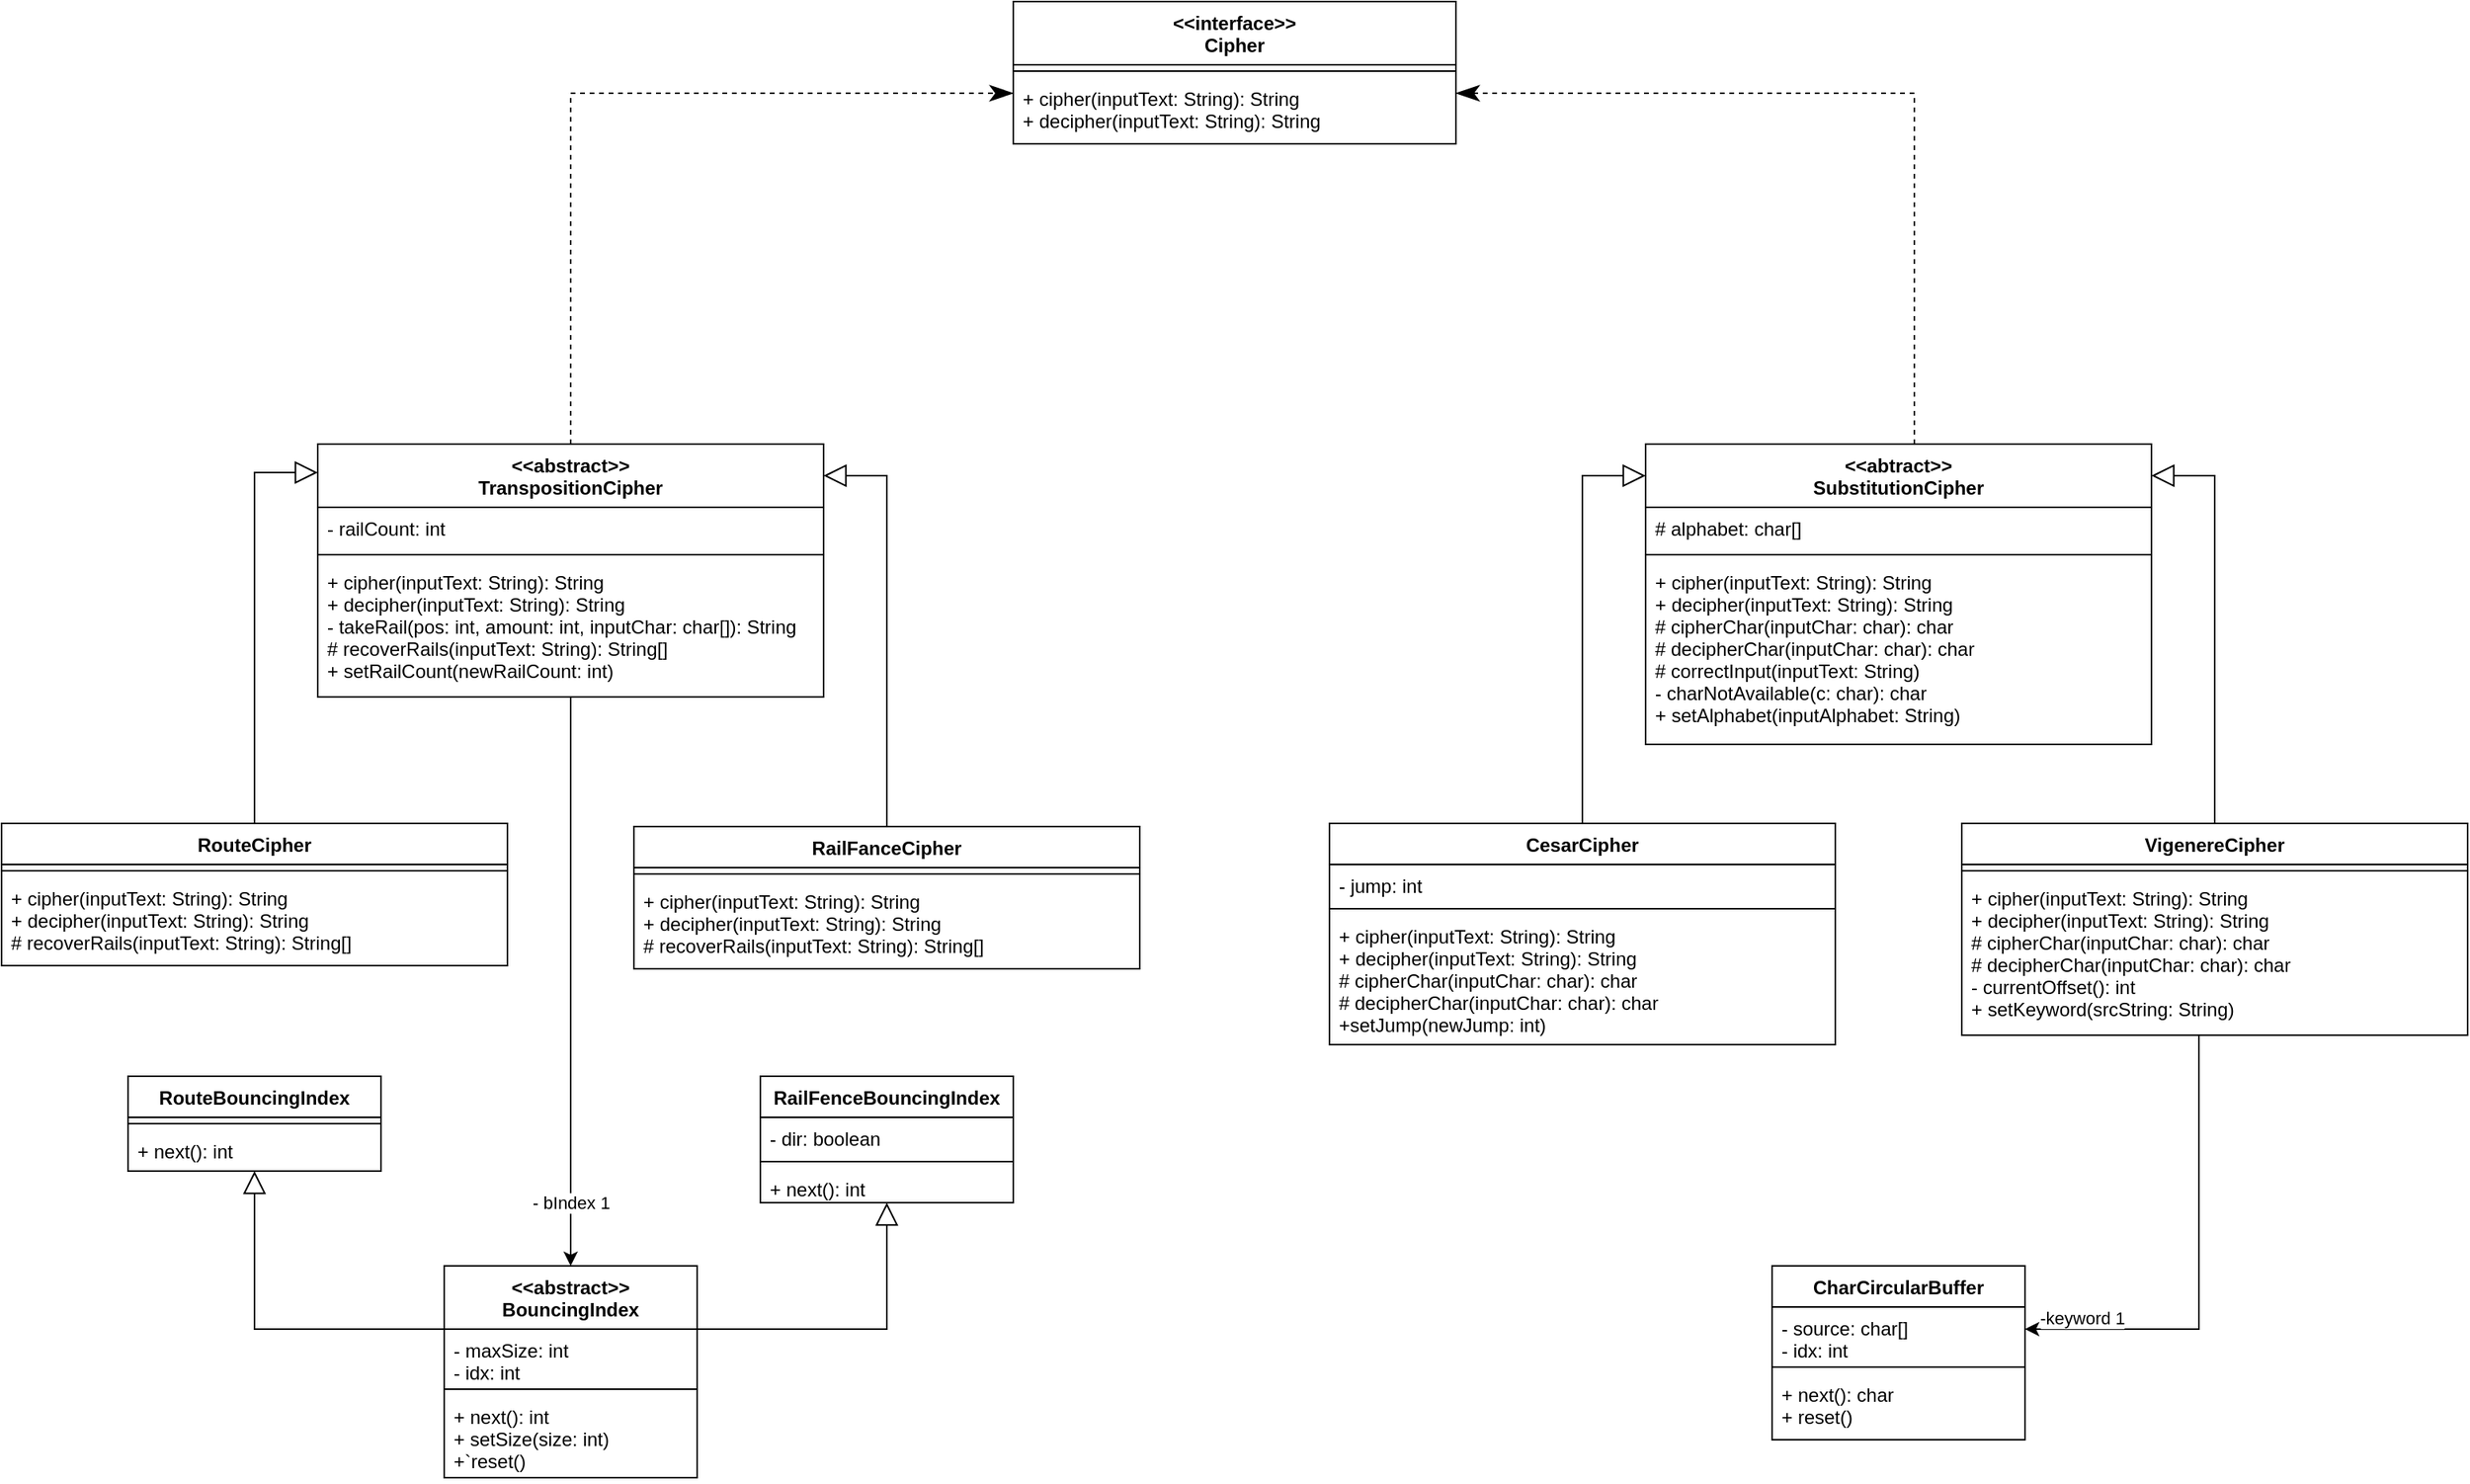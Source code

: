 <mxfile version="15.2.7" type="device"><diagram id="rUrxzI49Q56KMbABKsJ-" name="Page-1"><mxGraphModel dx="1524" dy="1962" grid="1" gridSize="10" guides="1" tooltips="1" connect="1" arrows="1" fold="1" page="1" pageScale="1" pageWidth="850" pageHeight="1100" math="0" shadow="0"><root><mxCell id="0"/><mxCell id="1" parent="0"/><mxCell id="iW_A934CE68uXK9kT9jg-5" value="CesarCipher" style="swimlane;fontStyle=1;align=center;verticalAlign=top;childLayout=stackLayout;horizontal=1;startSize=26;horizontalStack=0;resizeParent=1;resizeParentMax=0;resizeLast=0;collapsible=1;marginBottom=0;" parent="1" vertex="1"><mxGeometry x="480" y="360" width="320" height="140" as="geometry"/></mxCell><mxCell id="iW_A934CE68uXK9kT9jg-6" value="- jump: int" style="text;strokeColor=none;fillColor=none;align=left;verticalAlign=top;spacingLeft=4;spacingRight=4;overflow=hidden;rotatable=0;points=[[0,0.5],[1,0.5]];portConstraint=eastwest;" parent="iW_A934CE68uXK9kT9jg-5" vertex="1"><mxGeometry y="26" width="320" height="24" as="geometry"/></mxCell><mxCell id="iW_A934CE68uXK9kT9jg-7" value="" style="line;strokeWidth=1;fillColor=none;align=left;verticalAlign=middle;spacingTop=-1;spacingLeft=3;spacingRight=3;rotatable=0;labelPosition=right;points=[];portConstraint=eastwest;strokeColor=inherit;" parent="iW_A934CE68uXK9kT9jg-5" vertex="1"><mxGeometry y="50" width="320" height="8" as="geometry"/></mxCell><mxCell id="iW_A934CE68uXK9kT9jg-8" value="+ cipher(inputText: String): String&#10;+ decipher(inputText: String): String&#10;# cipherChar(inputChar: char): char&#10;# decipherChar(inputChar: char): char&#10;+setJump(newJump: int)" style="text;strokeColor=none;fillColor=none;align=left;verticalAlign=top;spacingLeft=4;spacingRight=4;overflow=hidden;rotatable=0;points=[[0,0.5],[1,0.5]];portConstraint=eastwest;" parent="iW_A934CE68uXK9kT9jg-5" vertex="1"><mxGeometry y="58" width="320" height="82" as="geometry"/></mxCell><mxCell id="iW_A934CE68uXK9kT9jg-13" value="RailFanceCipher" style="swimlane;fontStyle=1;align=center;verticalAlign=top;childLayout=stackLayout;horizontal=1;startSize=26;horizontalStack=0;resizeParent=1;resizeParentMax=0;resizeLast=0;collapsible=1;marginBottom=0;" parent="1" vertex="1"><mxGeometry x="40" y="362" width="320" height="90" as="geometry"/></mxCell><mxCell id="iW_A934CE68uXK9kT9jg-15" value="" style="line;strokeWidth=1;fillColor=none;align=left;verticalAlign=middle;spacingTop=-1;spacingLeft=3;spacingRight=3;rotatable=0;labelPosition=right;points=[];portConstraint=eastwest;strokeColor=inherit;" parent="iW_A934CE68uXK9kT9jg-13" vertex="1"><mxGeometry y="26" width="320" height="8" as="geometry"/></mxCell><mxCell id="iW_A934CE68uXK9kT9jg-16" value="+ cipher(inputText: String): String&#10;+ decipher(inputText: String): String&#10;# recoverRails(inputText: String): String[]" style="text;strokeColor=none;fillColor=none;align=left;verticalAlign=top;spacingLeft=4;spacingRight=4;overflow=hidden;rotatable=0;points=[[0,0.5],[1,0.5]];portConstraint=eastwest;" parent="iW_A934CE68uXK9kT9jg-13" vertex="1"><mxGeometry y="34" width="320" height="56" as="geometry"/></mxCell><mxCell id="iW_A934CE68uXK9kT9jg-17" value="CharCircularBuffer" style="swimlane;fontStyle=1;align=center;verticalAlign=top;childLayout=stackLayout;horizontal=1;startSize=26;horizontalStack=0;resizeParent=1;resizeParentMax=0;resizeLast=0;collapsible=1;marginBottom=0;" parent="1" vertex="1"><mxGeometry x="760" y="640" width="160" height="110" as="geometry"/></mxCell><mxCell id="iW_A934CE68uXK9kT9jg-18" value="- source: char[]&#10;- idx: int" style="text;strokeColor=none;fillColor=none;align=left;verticalAlign=top;spacingLeft=4;spacingRight=4;overflow=hidden;rotatable=0;points=[[0,0.5],[1,0.5]];portConstraint=eastwest;" parent="iW_A934CE68uXK9kT9jg-17" vertex="1"><mxGeometry y="26" width="160" height="34" as="geometry"/></mxCell><mxCell id="iW_A934CE68uXK9kT9jg-19" value="" style="line;strokeWidth=1;fillColor=none;align=left;verticalAlign=middle;spacingTop=-1;spacingLeft=3;spacingRight=3;rotatable=0;labelPosition=right;points=[];portConstraint=eastwest;strokeColor=inherit;" parent="iW_A934CE68uXK9kT9jg-17" vertex="1"><mxGeometry y="60" width="160" height="8" as="geometry"/></mxCell><mxCell id="iW_A934CE68uXK9kT9jg-20" value="+ next(): char&#10;+ reset()" style="text;strokeColor=none;fillColor=none;align=left;verticalAlign=top;spacingLeft=4;spacingRight=4;overflow=hidden;rotatable=0;points=[[0,0.5],[1,0.5]];portConstraint=eastwest;" parent="iW_A934CE68uXK9kT9jg-17" vertex="1"><mxGeometry y="68" width="160" height="42" as="geometry"/></mxCell><mxCell id="iW_A934CE68uXK9kT9jg-21" value="&lt;&lt;abstract&gt;&gt;&#10;BouncingIndex" style="swimlane;fontStyle=1;align=center;verticalAlign=top;childLayout=stackLayout;horizontal=1;startSize=40;horizontalStack=0;resizeParent=1;resizeParentMax=0;resizeLast=0;collapsible=1;marginBottom=0;" parent="1" vertex="1"><mxGeometry x="-80" y="640" width="160" height="134" as="geometry"/></mxCell><mxCell id="iW_A934CE68uXK9kT9jg-22" value="- maxSize: int&#10;- idx: int" style="text;strokeColor=none;fillColor=none;align=left;verticalAlign=top;spacingLeft=4;spacingRight=4;overflow=hidden;rotatable=0;points=[[0,0.5],[1,0.5]];portConstraint=eastwest;" parent="iW_A934CE68uXK9kT9jg-21" vertex="1"><mxGeometry y="40" width="160" height="34" as="geometry"/></mxCell><mxCell id="iW_A934CE68uXK9kT9jg-23" value="" style="line;strokeWidth=1;fillColor=none;align=left;verticalAlign=middle;spacingTop=-1;spacingLeft=3;spacingRight=3;rotatable=0;labelPosition=right;points=[];portConstraint=eastwest;strokeColor=inherit;" parent="iW_A934CE68uXK9kT9jg-21" vertex="1"><mxGeometry y="74" width="160" height="8" as="geometry"/></mxCell><mxCell id="iW_A934CE68uXK9kT9jg-24" value="+ next(): int&#10;+ setSize(size: int)&#10;+`reset()" style="text;strokeColor=none;fillColor=none;align=left;verticalAlign=top;spacingLeft=4;spacingRight=4;overflow=hidden;rotatable=0;points=[[0,0.5],[1,0.5]];portConstraint=eastwest;" parent="iW_A934CE68uXK9kT9jg-21" vertex="1"><mxGeometry y="82" width="160" height="52" as="geometry"/></mxCell><mxCell id="iW_A934CE68uXK9kT9jg-41" style="edgeStyle=orthogonalEdgeStyle;rounded=0;orthogonalLoop=1;jettySize=auto;html=1;" parent="1" source="iW_A934CE68uXK9kT9jg-25" target="iW_A934CE68uXK9kT9jg-17" edge="1"><mxGeometry relative="1" as="geometry"><Array as="points"><mxPoint x="1030" y="680"/></Array></mxGeometry></mxCell><mxCell id="iW_A934CE68uXK9kT9jg-44" value="-keyword 1" style="edgeLabel;html=1;align=center;verticalAlign=middle;resizable=0;points=[];" parent="iW_A934CE68uXK9kT9jg-41" vertex="1" connectable="0"><mxGeometry x="0.738" y="1" relative="1" as="geometry"><mxPoint x="-3" y="-8" as="offset"/></mxGeometry></mxCell><mxCell id="iW_A934CE68uXK9kT9jg-25" value="VigenereCipher" style="swimlane;fontStyle=1;align=center;verticalAlign=top;childLayout=stackLayout;horizontal=1;startSize=26;horizontalStack=0;resizeParent=1;resizeParentMax=0;resizeLast=0;collapsible=1;marginBottom=0;" parent="1" vertex="1"><mxGeometry x="880" y="360" width="320" height="134" as="geometry"/></mxCell><mxCell id="iW_A934CE68uXK9kT9jg-27" value="" style="line;strokeWidth=1;fillColor=none;align=left;verticalAlign=middle;spacingTop=-1;spacingLeft=3;spacingRight=3;rotatable=0;labelPosition=right;points=[];portConstraint=eastwest;strokeColor=inherit;" parent="iW_A934CE68uXK9kT9jg-25" vertex="1"><mxGeometry y="26" width="320" height="8" as="geometry"/></mxCell><mxCell id="iW_A934CE68uXK9kT9jg-28" value="+ cipher(inputText: String): String&#10;+ decipher(inputText: String): String&#10;# cipherChar(inputChar: char): char&#10;# decipherChar(inputChar: char): char&#10;- currentOffset(): int&#10;+ setKeyword(srcString: String)" style="text;strokeColor=none;fillColor=none;align=left;verticalAlign=top;spacingLeft=4;spacingRight=4;overflow=hidden;rotatable=0;points=[[0,0.5],[1,0.5]];portConstraint=eastwest;" parent="iW_A934CE68uXK9kT9jg-25" vertex="1"><mxGeometry y="34" width="320" height="100" as="geometry"/></mxCell><mxCell id="iW_A934CE68uXK9kT9jg-36" value="" style="endArrow=block;endFill=0;endSize=12;html=1;rounded=0;exitX=0.5;exitY=0;exitDx=0;exitDy=0;" parent="1" source="iW_A934CE68uXK9kT9jg-5" edge="1"><mxGeometry width="160" relative="1" as="geometry"><mxPoint x="480" y="280" as="sourcePoint"/><mxPoint x="680" y="140" as="targetPoint"/><Array as="points"><mxPoint x="640" y="140"/></Array></mxGeometry></mxCell><mxCell id="iW_A934CE68uXK9kT9jg-37" value="" style="endArrow=block;endFill=0;endSize=12;html=1;rounded=0;exitX=0.5;exitY=0;exitDx=0;exitDy=0;" parent="1" source="iW_A934CE68uXK9kT9jg-13" edge="1"><mxGeometry width="160" relative="1" as="geometry"><mxPoint x="120" y="340" as="sourcePoint"/><mxPoint x="160" y="140" as="targetPoint"/><Array as="points"><mxPoint x="200" y="140"/></Array></mxGeometry></mxCell><mxCell id="iW_A934CE68uXK9kT9jg-38" value="" style="endArrow=block;endFill=0;endSize=12;html=1;rounded=0;exitX=0.5;exitY=0;exitDx=0;exitDy=0;" parent="1" source="iW_A934CE68uXK9kT9jg-25" edge="1"><mxGeometry width="160" relative="1" as="geometry"><mxPoint x="150" y="260" as="sourcePoint"/><mxPoint x="1000" y="140" as="targetPoint"/><Array as="points"><mxPoint x="1040" y="140"/></Array></mxGeometry></mxCell><mxCell id="4FgeFpn78NRFjnl8OusQ-4" value="&lt;&lt;interface&gt;&gt;&#10;Cipher" style="swimlane;fontStyle=1;align=center;verticalAlign=top;childLayout=stackLayout;horizontal=1;startSize=40;horizontalStack=0;resizeParent=1;resizeParentMax=0;resizeLast=0;collapsible=1;marginBottom=0;" parent="1" vertex="1"><mxGeometry x="280" y="-160" width="280" height="90" as="geometry"/></mxCell><mxCell id="4FgeFpn78NRFjnl8OusQ-6" value="" style="line;strokeWidth=1;fillColor=none;align=left;verticalAlign=middle;spacingTop=-1;spacingLeft=3;spacingRight=3;rotatable=0;labelPosition=right;points=[];portConstraint=eastwest;" parent="4FgeFpn78NRFjnl8OusQ-4" vertex="1"><mxGeometry y="40" width="280" height="8" as="geometry"/></mxCell><mxCell id="4FgeFpn78NRFjnl8OusQ-7" value="+ cipher(inputText: String): String&#10;+ decipher(inputText: String): String" style="text;strokeColor=none;fillColor=none;align=left;verticalAlign=top;spacingLeft=4;spacingRight=4;overflow=hidden;rotatable=0;points=[[0,0.5],[1,0.5]];portConstraint=eastwest;" parent="4FgeFpn78NRFjnl8OusQ-4" vertex="1"><mxGeometry y="48" width="280" height="42" as="geometry"/></mxCell><mxCell id="e33kYVfrKcv0aqDl8iz3-9" value="" style="endArrow=classicThin;endFill=1;endSize=12;html=1;rounded=0;exitX=0.5;exitY=0;exitDx=0;exitDy=0;dashed=1;jumpSize=6;jumpStyle=none;" parent="1" edge="1"><mxGeometry width="160" relative="1" as="geometry"><mxPoint x="-4.547e-13" y="120" as="sourcePoint"/><mxPoint x="280" y="-102" as="targetPoint"/><Array as="points"><mxPoint y="-102"/></Array></mxGeometry></mxCell><mxCell id="e33kYVfrKcv0aqDl8iz3-10" value="" style="endArrow=classicThin;endFill=1;endSize=12;html=1;rounded=0;exitX=0.5;exitY=0;exitDx=0;exitDy=0;dashed=1;" parent="1" edge="1"><mxGeometry width="160" relative="1" as="geometry"><mxPoint x="850.0" y="120" as="sourcePoint"/><mxPoint x="560" y="-102" as="targetPoint"/><Array as="points"><mxPoint x="850" y="-102"/></Array></mxGeometry></mxCell><mxCell id="e33kYVfrKcv0aqDl8iz3-11" value="&lt;&lt;abtract&gt;&gt;&#10;SubstitutionCipher" style="swimlane;fontStyle=1;align=center;verticalAlign=top;childLayout=stackLayout;horizontal=1;startSize=40;horizontalStack=0;resizeParent=1;resizeParentMax=0;resizeLast=0;collapsible=1;marginBottom=0;" parent="1" vertex="1"><mxGeometry x="680" y="120" width="320" height="190" as="geometry"/></mxCell><mxCell id="e33kYVfrKcv0aqDl8iz3-12" value="# alphabet: char[]" style="text;strokeColor=none;fillColor=none;align=left;verticalAlign=top;spacingLeft=4;spacingRight=4;overflow=hidden;rotatable=0;points=[[0,0.5],[1,0.5]];portConstraint=eastwest;" parent="e33kYVfrKcv0aqDl8iz3-11" vertex="1"><mxGeometry y="40" width="320" height="26" as="geometry"/></mxCell><mxCell id="e33kYVfrKcv0aqDl8iz3-13" value="" style="line;strokeWidth=1;fillColor=none;align=left;verticalAlign=middle;spacingTop=-1;spacingLeft=3;spacingRight=3;rotatable=0;labelPosition=right;points=[];portConstraint=eastwest;" parent="e33kYVfrKcv0aqDl8iz3-11" vertex="1"><mxGeometry y="66" width="320" height="8" as="geometry"/></mxCell><mxCell id="e33kYVfrKcv0aqDl8iz3-14" value="+ cipher(inputText: String): String&#10;+ decipher(inputText: String): String&#10;# cipherChar(inputChar: char): char&#10;# decipherChar(inputChar: char): char&#10;# correctInput(inputText: String)&#10;- charNotAvailable(c: char): char&#10;+ setAlphabet(inputAlphabet: String)" style="text;strokeColor=none;fillColor=none;align=left;verticalAlign=top;spacingLeft=4;spacingRight=4;overflow=hidden;rotatable=0;points=[[0,0.5],[1,0.5]];portConstraint=eastwest;" parent="e33kYVfrKcv0aqDl8iz3-11" vertex="1"><mxGeometry y="74" width="320" height="116" as="geometry"/></mxCell><mxCell id="_88RZCioXeMHHJOOv2kE-1" style="edgeStyle=orthogonalEdgeStyle;rounded=0;orthogonalLoop=1;jettySize=auto;html=1;entryX=0.5;entryY=0;entryDx=0;entryDy=0;" edge="1" parent="1" source="e33kYVfrKcv0aqDl8iz3-15" target="iW_A934CE68uXK9kT9jg-21"><mxGeometry relative="1" as="geometry"/></mxCell><mxCell id="_88RZCioXeMHHJOOv2kE-13" value="- bIndex 1" style="edgeLabel;html=1;align=center;verticalAlign=middle;resizable=0;points=[];" vertex="1" connectable="0" parent="_88RZCioXeMHHJOOv2kE-1"><mxGeometry x="0.644" relative="1" as="geometry"><mxPoint y="24" as="offset"/></mxGeometry></mxCell><mxCell id="e33kYVfrKcv0aqDl8iz3-15" value="&lt;&lt;abstract&gt;&gt;&#10;TranspositionCipher" style="swimlane;fontStyle=1;align=center;verticalAlign=top;childLayout=stackLayout;horizontal=1;startSize=40;horizontalStack=0;resizeParent=1;resizeParentMax=0;resizeLast=0;collapsible=1;marginBottom=0;" parent="1" vertex="1"><mxGeometry x="-160" y="120" width="320" height="160" as="geometry"/></mxCell><mxCell id="iW_A934CE68uXK9kT9jg-14" value="- railCount: int" style="text;strokeColor=none;fillColor=none;align=left;verticalAlign=top;spacingLeft=4;spacingRight=4;overflow=hidden;rotatable=0;points=[[0,0.5],[1,0.5]];portConstraint=eastwest;" parent="e33kYVfrKcv0aqDl8iz3-15" vertex="1"><mxGeometry y="40" width="320" height="26" as="geometry"/></mxCell><mxCell id="e33kYVfrKcv0aqDl8iz3-17" value="" style="line;strokeWidth=1;fillColor=none;align=left;verticalAlign=middle;spacingTop=-1;spacingLeft=3;spacingRight=3;rotatable=0;labelPosition=right;points=[];portConstraint=eastwest;" parent="e33kYVfrKcv0aqDl8iz3-15" vertex="1"><mxGeometry y="66" width="320" height="8" as="geometry"/></mxCell><mxCell id="e33kYVfrKcv0aqDl8iz3-18" value="+ cipher(inputText: String): String&#10;+ decipher(inputText: String): String&#10;- takeRail(pos: int, amount: int, inputChar: char[]): String&#10;# recoverRails(inputText: String): String[]&#10;+ setRailCount(newRailCount: int)" style="text;strokeColor=none;fillColor=none;align=left;verticalAlign=top;spacingLeft=4;spacingRight=4;overflow=hidden;rotatable=0;points=[[0,0.5],[1,0.5]];portConstraint=eastwest;" parent="e33kYVfrKcv0aqDl8iz3-15" vertex="1"><mxGeometry y="74" width="320" height="86" as="geometry"/></mxCell><mxCell id="98a_ez2rYH3FGfgyVHy1-2" value="RouteCipher" style="swimlane;fontStyle=1;align=center;verticalAlign=top;childLayout=stackLayout;horizontal=1;startSize=26;horizontalStack=0;resizeParent=1;resizeParentMax=0;resizeLast=0;collapsible=1;marginBottom=0;" parent="1" vertex="1"><mxGeometry x="-360" y="360" width="320" height="90" as="geometry"/></mxCell><mxCell id="98a_ez2rYH3FGfgyVHy1-3" value="" style="line;strokeWidth=1;fillColor=none;align=left;verticalAlign=middle;spacingTop=-1;spacingLeft=3;spacingRight=3;rotatable=0;labelPosition=right;points=[];portConstraint=eastwest;strokeColor=inherit;" parent="98a_ez2rYH3FGfgyVHy1-2" vertex="1"><mxGeometry y="26" width="320" height="8" as="geometry"/></mxCell><mxCell id="98a_ez2rYH3FGfgyVHy1-4" value="+ cipher(inputText: String): String&#10;+ decipher(inputText: String): String&#10;# recoverRails(inputText: String): String[]" style="text;strokeColor=none;fillColor=none;align=left;verticalAlign=top;spacingLeft=4;spacingRight=4;overflow=hidden;rotatable=0;points=[[0,0.5],[1,0.5]];portConstraint=eastwest;" parent="98a_ez2rYH3FGfgyVHy1-2" vertex="1"><mxGeometry y="34" width="320" height="56" as="geometry"/></mxCell><mxCell id="98a_ez2rYH3FGfgyVHy1-5" value="" style="endArrow=block;endFill=0;endSize=12;html=1;rounded=0;exitX=0.5;exitY=0;exitDx=0;exitDy=0;" parent="1" edge="1"><mxGeometry width="160" relative="1" as="geometry"><mxPoint x="-200" y="360" as="sourcePoint"/><mxPoint x="-160" y="138" as="targetPoint"/><Array as="points"><mxPoint x="-200" y="138"/></Array></mxGeometry></mxCell><mxCell id="_88RZCioXeMHHJOOv2kE-3" value="RailFenceBouncingIndex" style="swimlane;fontStyle=1;align=center;verticalAlign=top;childLayout=stackLayout;horizontal=1;startSize=26;horizontalStack=0;resizeParent=1;resizeParentMax=0;resizeLast=0;collapsible=1;marginBottom=0;" vertex="1" parent="1"><mxGeometry x="120" y="520" width="160" height="80" as="geometry"/></mxCell><mxCell id="_88RZCioXeMHHJOOv2kE-4" value="- dir: boolean" style="text;strokeColor=none;fillColor=none;align=left;verticalAlign=top;spacingLeft=4;spacingRight=4;overflow=hidden;rotatable=0;points=[[0,0.5],[1,0.5]];portConstraint=eastwest;" vertex="1" parent="_88RZCioXeMHHJOOv2kE-3"><mxGeometry y="26" width="160" height="24" as="geometry"/></mxCell><mxCell id="_88RZCioXeMHHJOOv2kE-5" value="" style="line;strokeWidth=1;fillColor=none;align=left;verticalAlign=middle;spacingTop=-1;spacingLeft=3;spacingRight=3;rotatable=0;labelPosition=right;points=[];portConstraint=eastwest;strokeColor=inherit;" vertex="1" parent="_88RZCioXeMHHJOOv2kE-3"><mxGeometry y="50" width="160" height="8" as="geometry"/></mxCell><mxCell id="_88RZCioXeMHHJOOv2kE-6" value="+ next(): int&#10;" style="text;strokeColor=none;fillColor=none;align=left;verticalAlign=top;spacingLeft=4;spacingRight=4;overflow=hidden;rotatable=0;points=[[0,0.5],[1,0.5]];portConstraint=eastwest;" vertex="1" parent="_88RZCioXeMHHJOOv2kE-3"><mxGeometry y="58" width="160" height="22" as="geometry"/></mxCell><mxCell id="_88RZCioXeMHHJOOv2kE-7" value="RouteBouncingIndex" style="swimlane;fontStyle=1;align=center;verticalAlign=top;childLayout=stackLayout;horizontal=1;startSize=26;horizontalStack=0;resizeParent=1;resizeParentMax=0;resizeLast=0;collapsible=1;marginBottom=0;" vertex="1" parent="1"><mxGeometry x="-280" y="520" width="160" height="60" as="geometry"/></mxCell><mxCell id="_88RZCioXeMHHJOOv2kE-9" value="" style="line;strokeWidth=1;fillColor=none;align=left;verticalAlign=middle;spacingTop=-1;spacingLeft=3;spacingRight=3;rotatable=0;labelPosition=right;points=[];portConstraint=eastwest;strokeColor=inherit;" vertex="1" parent="_88RZCioXeMHHJOOv2kE-7"><mxGeometry y="26" width="160" height="8" as="geometry"/></mxCell><mxCell id="_88RZCioXeMHHJOOv2kE-10" value="+ next(): int" style="text;strokeColor=none;fillColor=none;align=left;verticalAlign=top;spacingLeft=4;spacingRight=4;overflow=hidden;rotatable=0;points=[[0,0.5],[1,0.5]];portConstraint=eastwest;" vertex="1" parent="_88RZCioXeMHHJOOv2kE-7"><mxGeometry y="34" width="160" height="26" as="geometry"/></mxCell><mxCell id="_88RZCioXeMHHJOOv2kE-11" value="" style="endArrow=block;endFill=0;endSize=12;html=1;rounded=0;" edge="1" parent="1"><mxGeometry width="160" relative="1" as="geometry"><mxPoint x="-80" y="680" as="sourcePoint"/><mxPoint x="-200" y="580" as="targetPoint"/><Array as="points"><mxPoint x="-200" y="680"/></Array></mxGeometry></mxCell><mxCell id="_88RZCioXeMHHJOOv2kE-12" value="" style="endArrow=block;endFill=0;endSize=12;html=1;rounded=0;" edge="1" parent="1"><mxGeometry width="160" relative="1" as="geometry"><mxPoint x="80" y="680" as="sourcePoint"/><mxPoint x="200" y="600" as="targetPoint"/><Array as="points"><mxPoint x="200" y="680"/></Array></mxGeometry></mxCell></root></mxGraphModel></diagram></mxfile>